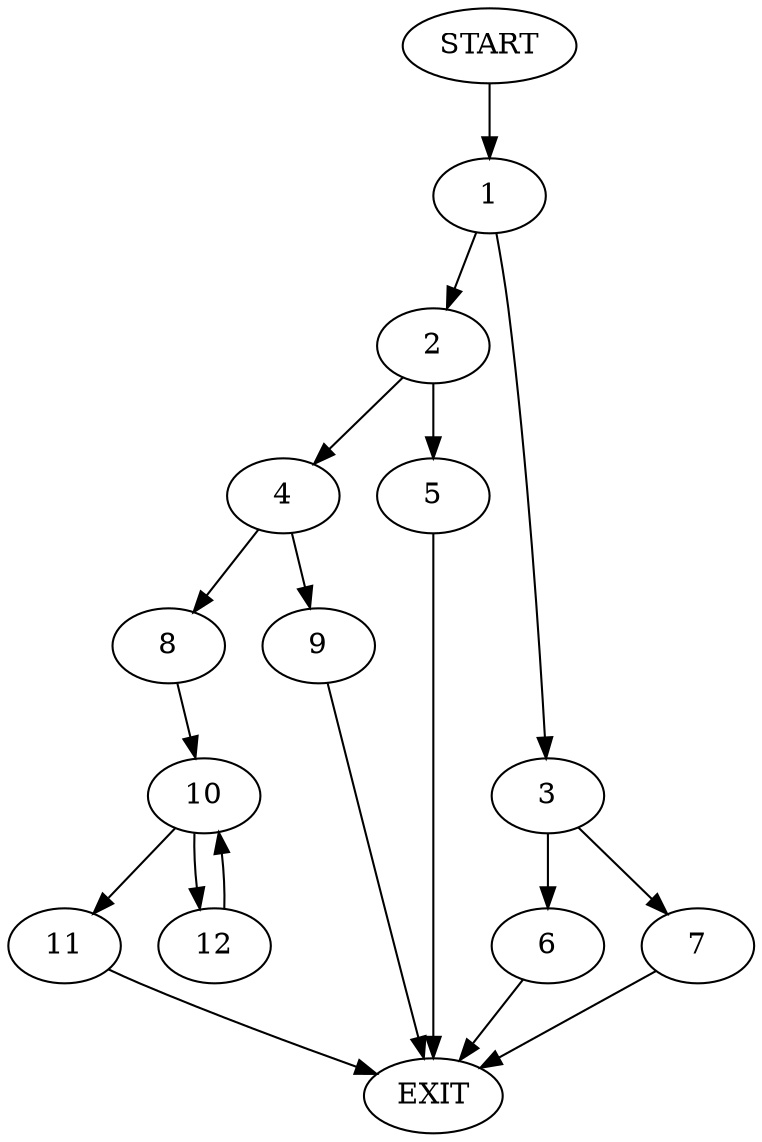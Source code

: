 digraph {
0 [label="START"]
13 [label="EXIT"]
0 -> 1
1 -> 2
1 -> 3
2 -> 4
2 -> 5
3 -> 6
3 -> 7
7 -> 13
6 -> 13
5 -> 13
4 -> 8
4 -> 9
9 -> 13
8 -> 10
10 -> 11
10 -> 12
11 -> 13
12 -> 10
}
